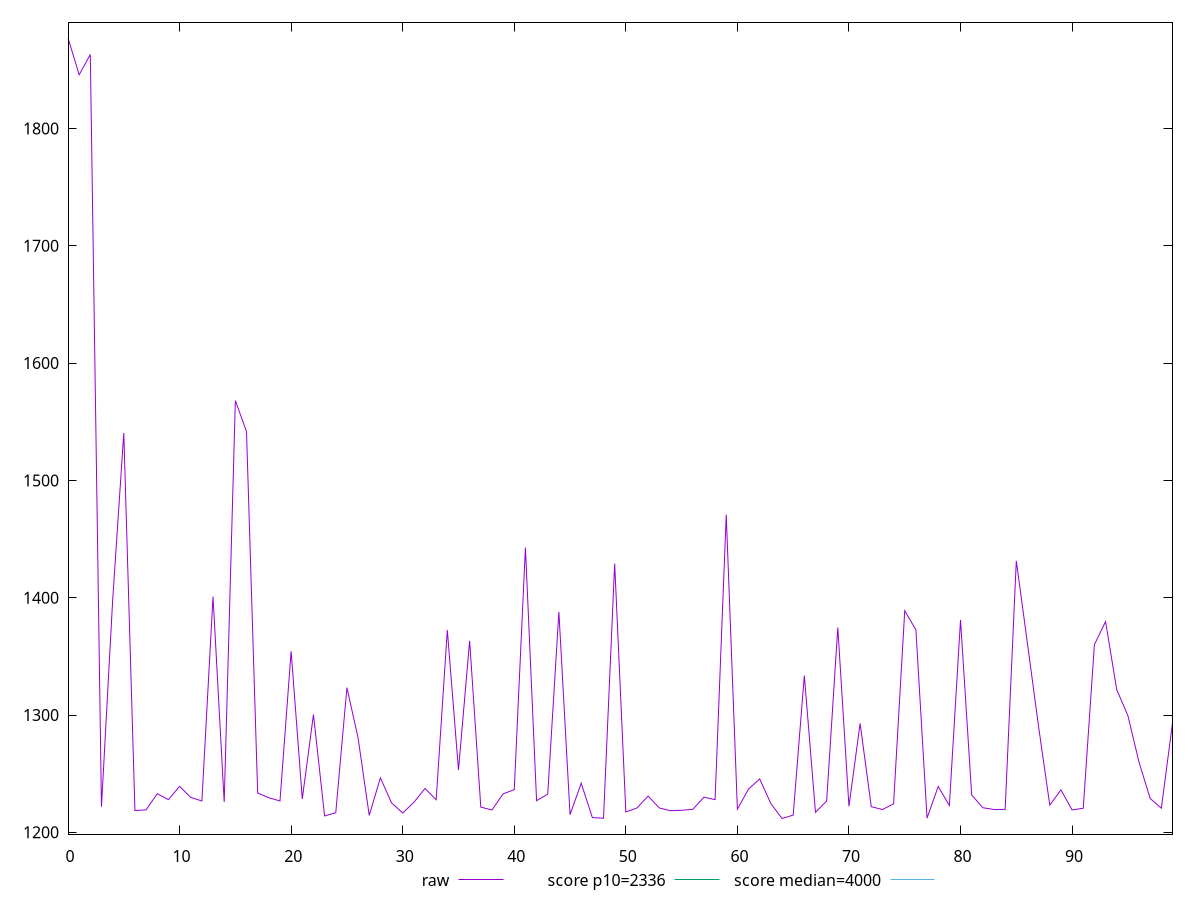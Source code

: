 reset

$raw <<EOF
0 1877.184
1 1845.7920000000001
2 1863.0740000000003
3 1221.8369999999998
4 1397.3729999999998
5 1540.3890000000001
6 1218.618
7 1219.176
8 1232.946
9 1227.861
10 1239.21
11 1229.8319999999999
12 1226.7240000000002
13 1400.9250000000002
14 1225.839
15 1567.984
16 1541.646
17 1233.5819999999999
18 1229.5259999999998
19 1226.745
20 1354.3650000000002
21 1228.497
22 1300.431
23 1213.989
24 1216.71
25 1323.3539999999998
26 1280.5259999999998
27 1214.421
28 1246.4790000000003
29 1225.1190000000001
30 1216.509
31 1225.569
32 1237.3980000000001
33 1227.7809
34 1372.4189999999999
35 1253.148
36 1363.2269999999999
37 1221.534
38 1219.059
39 1232.8368
40 1236.3600000000001
41 1442.7779999999998
42 1226.9850000000001
43 1232.613
44 1387.8749999999995
45 1215.09
46 1241.88
47 1212.591
48 1212.057
49 1429.0479999999998
50 1217.382
51 1220.7906
52 1230.9714000000001
53 1220.7843
54 1218.4389
55 1218.846
56 1219.5990000000002
57 1229.9850000000001
58 1227.897
59 1470.844
60 1219.701
61 1236.909
62 1245.501
63 1224.525
64 1211.7930000000001
65 1214.694
66 1333.638
67 1217.0700000000002
68 1226.733
69 1374.5430000000001
70 1222.209
71 1292.856
72 1221.8799000000001
73 1219.4520000000002
74 1224.3
75 1388.938
76 1372.6509999999998
77 1212.114
78 1239.123
79 1222.8888
80 1381.013
81 1231.872
82 1220.9879999999998
83 1219.4790000000003
84 1219.5720000000001
85 1431.411
86 1360.884
87 1289.92
88 1223.2428000000002
89 1236.2069999999999
90 1219.1129999999998
91 1220.538
92 1359.975
93 1379.6508000000001
94 1321.71
95 1299.531
96 1259.8200000000002
97 1228.8870000000002
98 1220.5620000000001
99 1293.123
EOF

set key outside below
set xrange [0:99]
set yrange [1198.4851800000001:1890.49182]
set trange [1198.4851800000001:1890.49182]
set terminal svg size 640, 500 enhanced background rgb 'white'
set output "report/report_00029_2021-02-24T13-36-40.390Z/first-meaningful-paint/samples/agenda/raw/values.svg"

plot $raw title "raw" with line, \
     2336 title "score p10=2336", \
     4000 title "score median=4000"

reset

